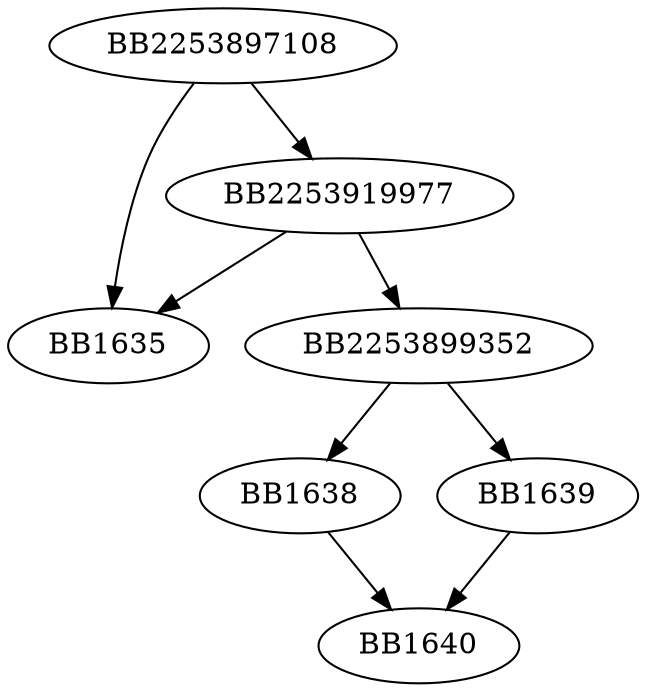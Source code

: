digraph G{
	BB2253897108->BB1635;
	BB2253897108->BB2253919977;
	BB2253919977->BB1635;
	BB2253919977->BB2253899352;
	BB2253899352->BB1638;
	BB2253899352->BB1639;
	BB1638->BB1640;
	BB1639->BB1640;
}
